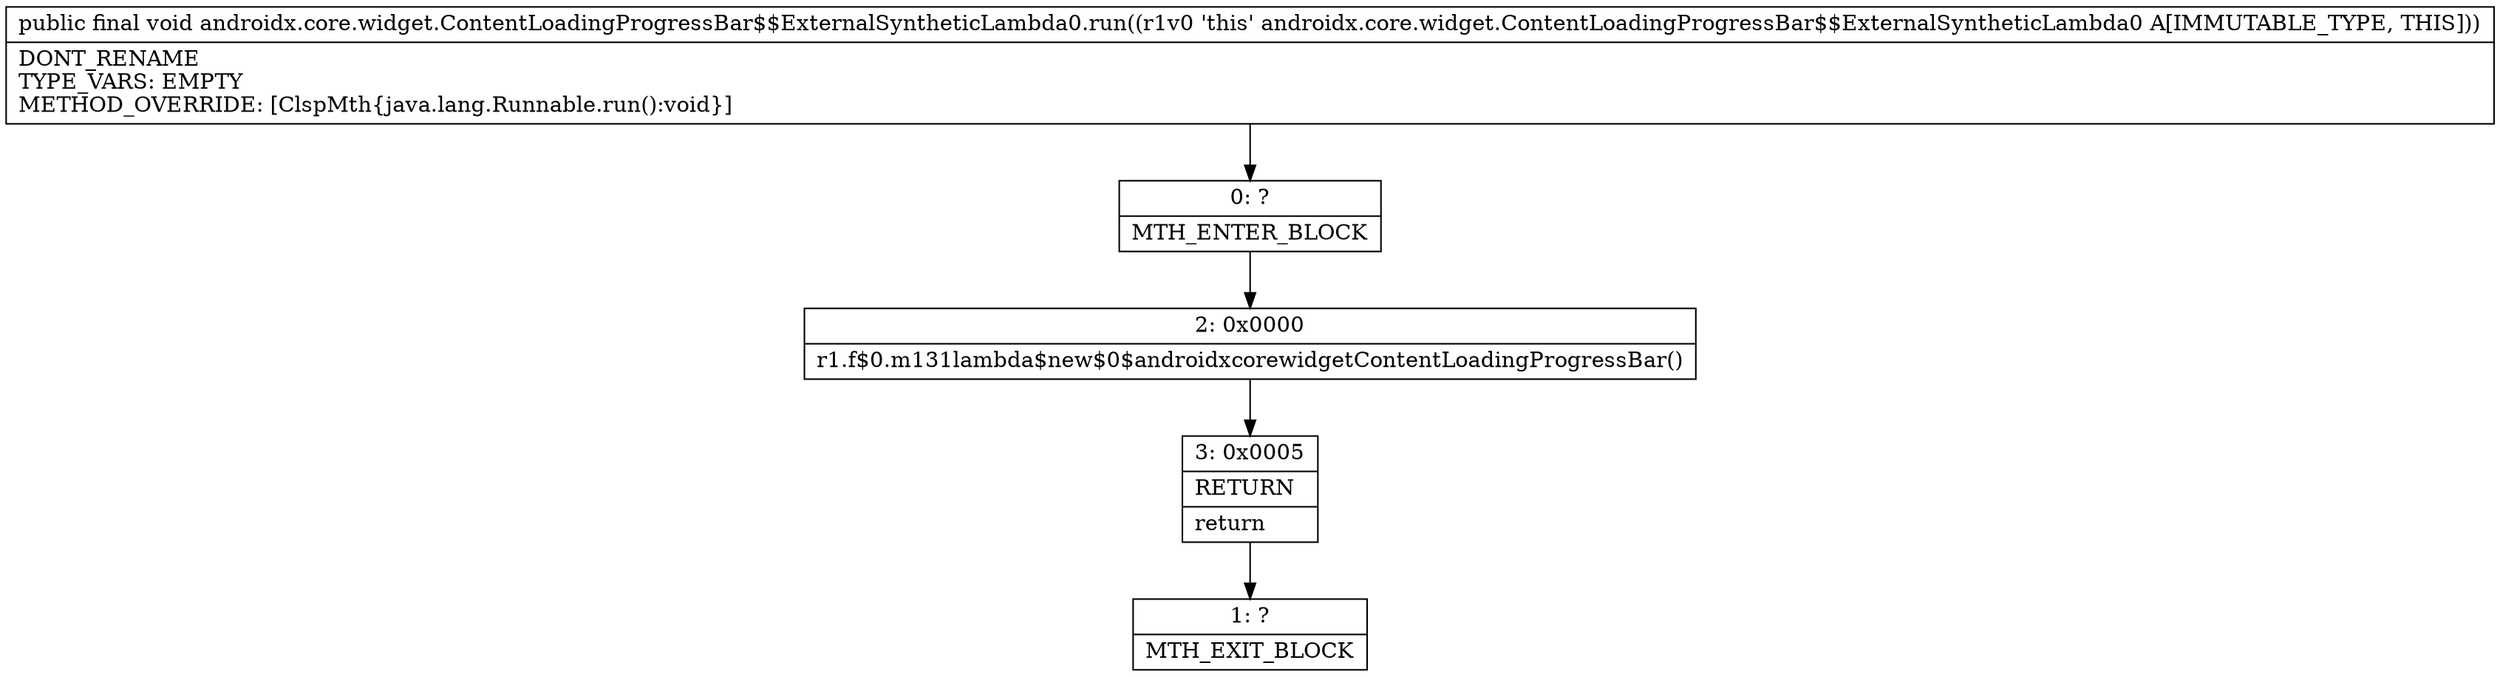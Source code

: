digraph "CFG forandroidx.core.widget.ContentLoadingProgressBar$$ExternalSyntheticLambda0.run()V" {
Node_0 [shape=record,label="{0\:\ ?|MTH_ENTER_BLOCK\l}"];
Node_2 [shape=record,label="{2\:\ 0x0000|r1.f$0.m131lambda$new$0$androidxcorewidgetContentLoadingProgressBar()\l}"];
Node_3 [shape=record,label="{3\:\ 0x0005|RETURN\l|return\l}"];
Node_1 [shape=record,label="{1\:\ ?|MTH_EXIT_BLOCK\l}"];
MethodNode[shape=record,label="{public final void androidx.core.widget.ContentLoadingProgressBar$$ExternalSyntheticLambda0.run((r1v0 'this' androidx.core.widget.ContentLoadingProgressBar$$ExternalSyntheticLambda0 A[IMMUTABLE_TYPE, THIS]))  | DONT_RENAME\lTYPE_VARS: EMPTY\lMETHOD_OVERRIDE: [ClspMth\{java.lang.Runnable.run():void\}]\l}"];
MethodNode -> Node_0;Node_0 -> Node_2;
Node_2 -> Node_3;
Node_3 -> Node_1;
}

